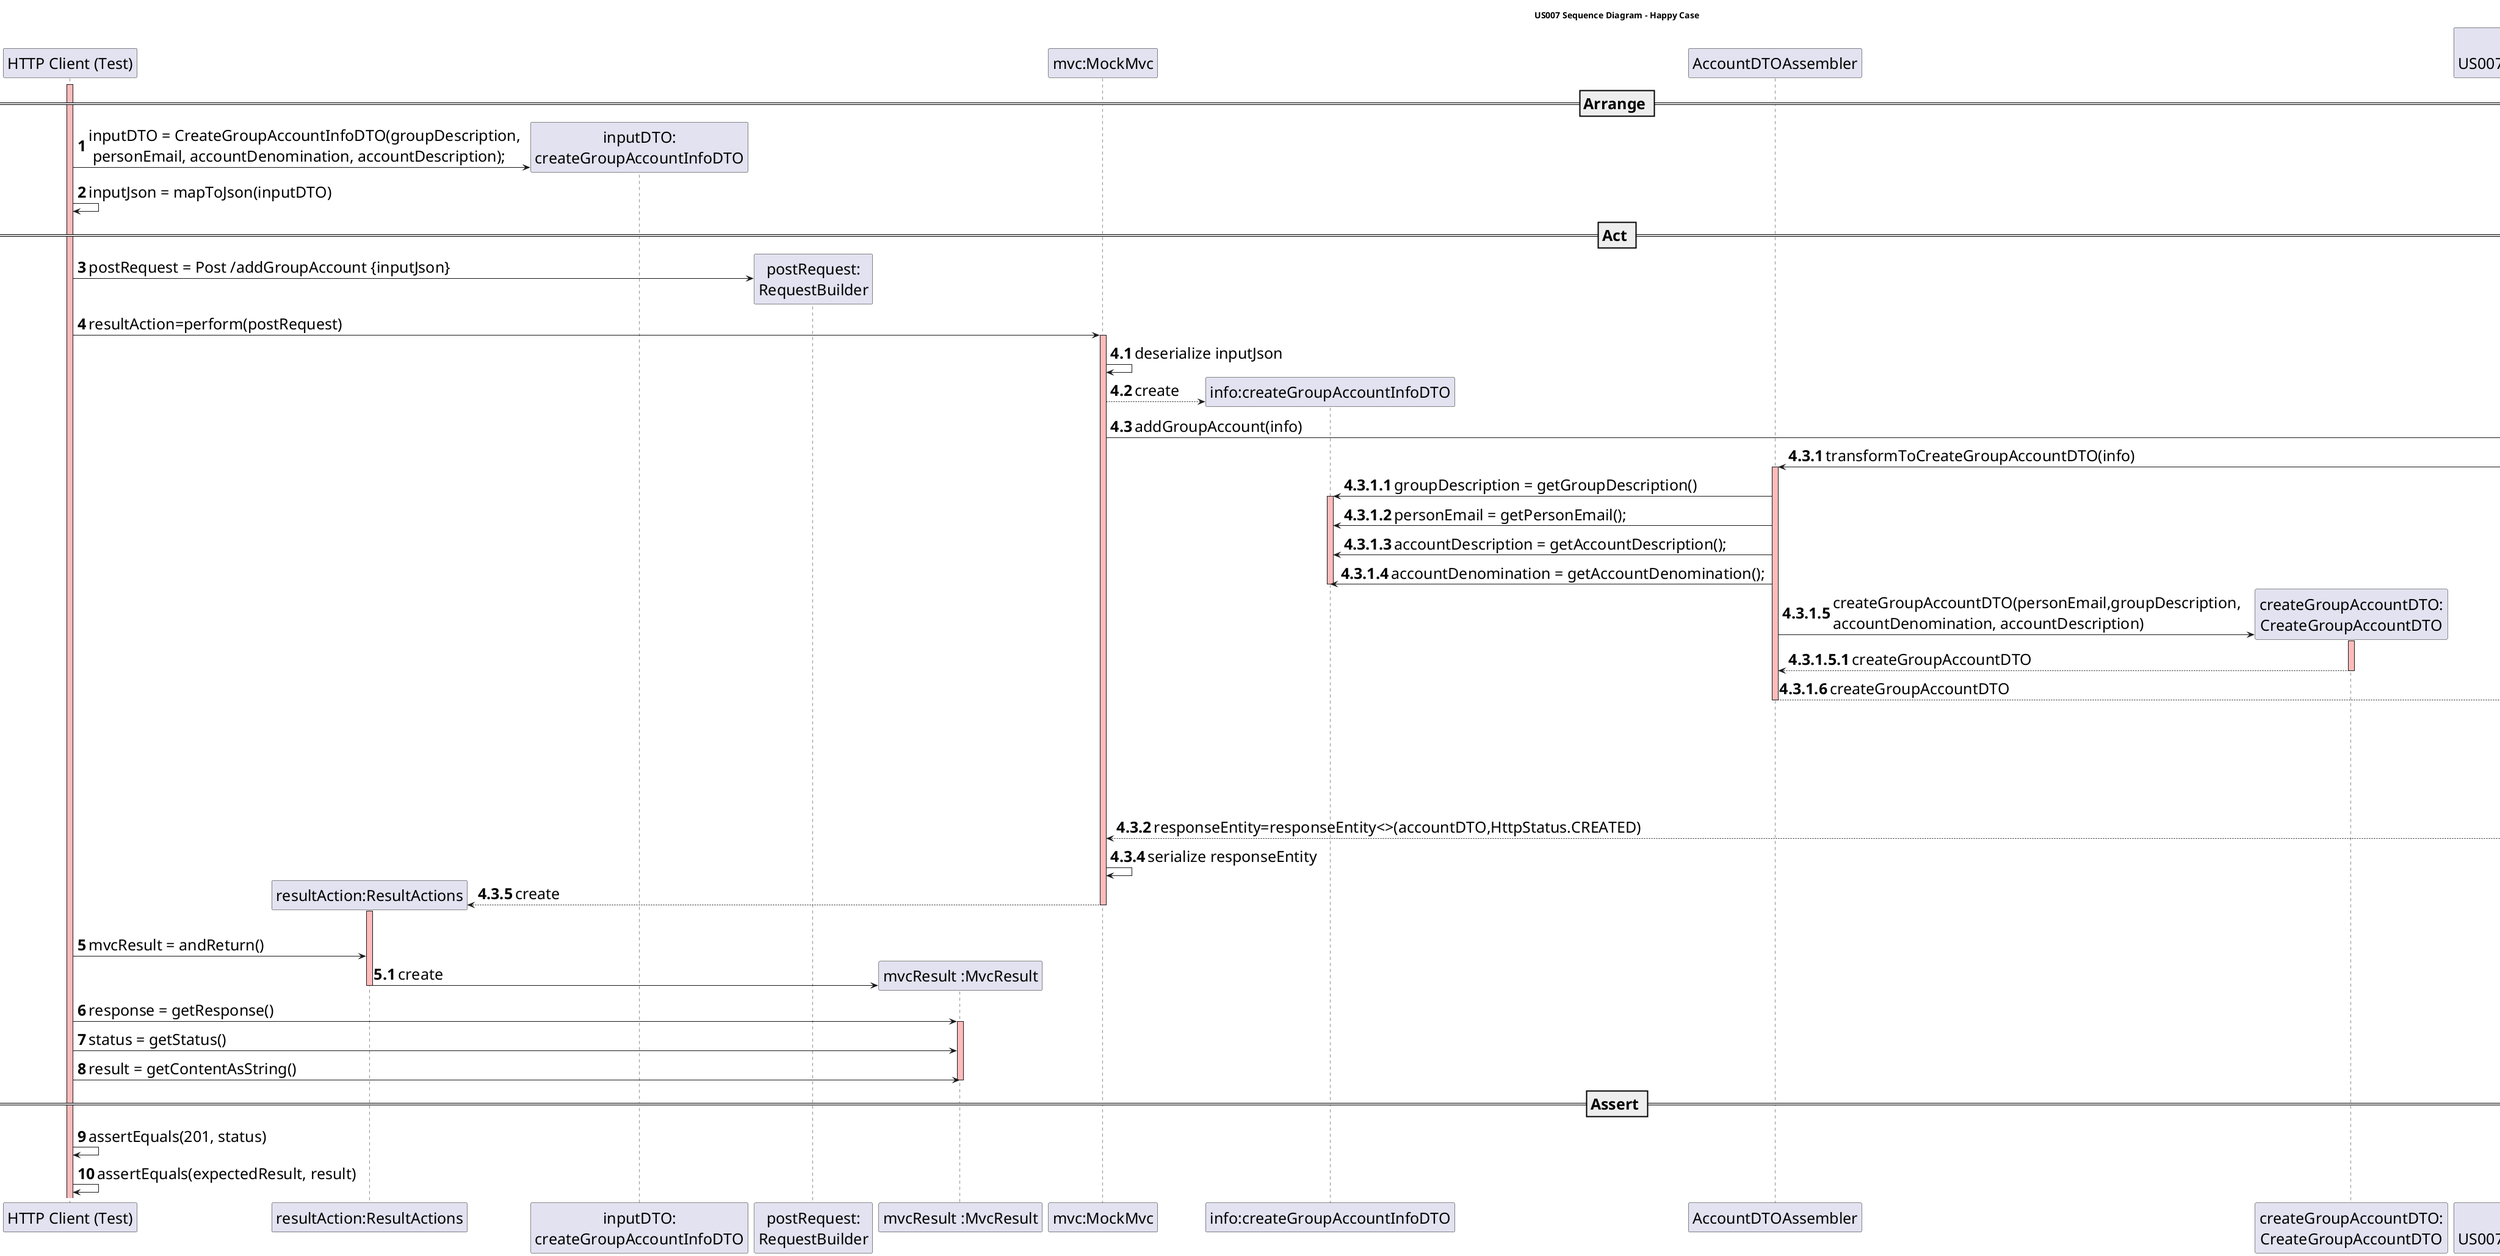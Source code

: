@startuml
skinparam DefaultFontSize 25
title US007 Sequence Diagram - Happy Case

participant "HTTP Client (Test)"
participant "resultAction:ResultActions"
participant "inputDTO:\ncreateGroupAccountInfoDTO"
participant "postRequest:\nRequestBuilder"
participant "mvcResult :MvcResult"
participant "mvc:MockMvc"
participant "info:createGroupAccountInfoDTO"
participant "AccountDTOAssembler"
participant "createGroupAccountDTO:\nCreateGroupAccountDTO"
participant "restController:\nUS007CreateGroupAccountControllerRest"

== Arrange ==
autonumber
create "inputDTO:\ncreateGroupAccountInfoDTO"
activate "HTTP Client (Test)" #FFBBBB
"HTTP Client (Test)" -> "inputDTO:\ncreateGroupAccountInfoDTO": inputDTO = CreateGroupAccountInfoDTO(groupDescription,\n personEmail, accountDenomination, accountDescription);
"HTTP Client (Test)" -> "HTTP Client (Test)": inputJson = mapToJson(inputDTO)

== Act ==

create "postRequest:\nRequestBuilder"
"HTTP Client (Test)" -> "postRequest:\nRequestBuilder" : postRequest = Post /addGroupAccount {inputJson}
"HTTP Client (Test)" -> "mvc:MockMvc" : resultAction=perform(postRequest)
activate "mvc:MockMvc"  #FFBBBB

autonumber 4.1
"mvc:MockMvc" -> "mvc:MockMvc" : deserialize inputJson
create "info:createGroupAccountInfoDTO"
"mvc:MockMvc"-->"info:createGroupAccountInfoDTO" :create

"mvc:MockMvc"-> "restController:\nUS007CreateGroupAccountControllerRest": addGroupAccount(info)
activate "restController:\nUS007CreateGroupAccountControllerRest" #FFBBBB
autonumber 4.3.1
"restController:\nUS007CreateGroupAccountControllerRest"-> "AccountDTOAssembler":transformToCreateGroupAccountDTO(info)
activate "AccountDTOAssembler" #FFBBBB
autonumber 4.3.1.1
"AccountDTOAssembler" -> "info:createGroupAccountInfoDTO" : groupDescription = getGroupDescription()
activate "info:createGroupAccountInfoDTO" #FFBBBB
"AccountDTOAssembler" -> "info:createGroupAccountInfoDTO" : personEmail = getPersonEmail();
"AccountDTOAssembler" -> "info:createGroupAccountInfoDTO" : accountDescription = getAccountDescription();
"AccountDTOAssembler" -> "info:createGroupAccountInfoDTO" : accountDenomination = getAccountDenomination();
deactivate "info:createGroupAccountInfoDTO"

create "createGroupAccountDTO:\nCreateGroupAccountDTO"
"AccountDTOAssembler" -> "createGroupAccountDTO:\nCreateGroupAccountDTO" : createGroupAccountDTO(personEmail,groupDescription, \naccountDenomination, accountDescription)
activate "createGroupAccountDTO:\nCreateGroupAccountDTO" #FFBBBB
autonumber 4.3.1.5.1
"createGroupAccountDTO:\nCreateGroupAccountDTO" --> "AccountDTOAssembler": createGroupAccountDTO
deactivate "createGroupAccountDTO:\nCreateGroupAccountDTO"
autonumber 4.3.1.6
"AccountDTOAssembler" --> "restController:\nUS007CreateGroupAccountControllerRest" : createGroupAccountDTO
deactivate "AccountDTOAssembler"
autonumber 4.3.1.6.1
"restController:\nUS007CreateGroupAccountControllerRest"->"service:US007CreateGroupAccountService": addAccountDTOGroup(createGroupAccountDTO)
activate "service:US007CreateGroupAccountService" #FFBBBB
autonumber 4.3.1.6.1.1
"service:US007CreateGroupAccountService" --> "restController:\nUS007CreateGroupAccountControllerRest" : accountDTO
deactivate "service:US007CreateGroupAccountService" #FFBBBB

ref over "service:US007CreateGroupAccountService": US007CreateGroupAccountControllerRest_Part2
autonumber 4.3.2
"restController:\nUS007CreateGroupAccountControllerRest"--> "mvc:MockMvc":responseEntity=responseEntity<>(accountDTO,HttpStatus.CREATED)
deactivate "restController:\nUS007CreateGroupAccountControllerRest"
autonumber 4.3.4
"mvc:MockMvc" -> "mvc:MockMvc" : serialize responseEntity

create "resultAction:ResultActions"
"resultAction:ResultActions" <-- "mvc:MockMvc" : create
activate "resultAction:ResultActions" #FFBBBB
deactivate "mvc:MockMvc"

autonumber 5
|||
"HTTP Client (Test)" -> "resultAction:ResultActions" : mvcResult = andReturn()

create "mvcResult :MvcResult"
autonumber 5.1
"resultAction:ResultActions" -> "mvcResult :MvcResult" : create
deactivate "resultAction:ResultActions"
autonumber 6
"HTTP Client (Test)" -> "mvcResult :MvcResult" : response = getResponse()


activate "mvcResult :MvcResult" #FFBBBB
"HTTP Client (Test)" -> "mvcResult :MvcResult" : status = getStatus()
"HTTP Client (Test)" -> "mvcResult :MvcResult" : result = getContentAsString()
deactivate "mvcResult :MvcResult" #FFBBBB

== Assert ==

"HTTP Client (Test)" -> "HTTP Client (Test)" : assertEquals(201, status)
"HTTP Client (Test)" -> "HTTP Client (Test)" : assertEquals(expectedResult, result)

deactivate "service:US007CreateGroupAccountService"

@enduml